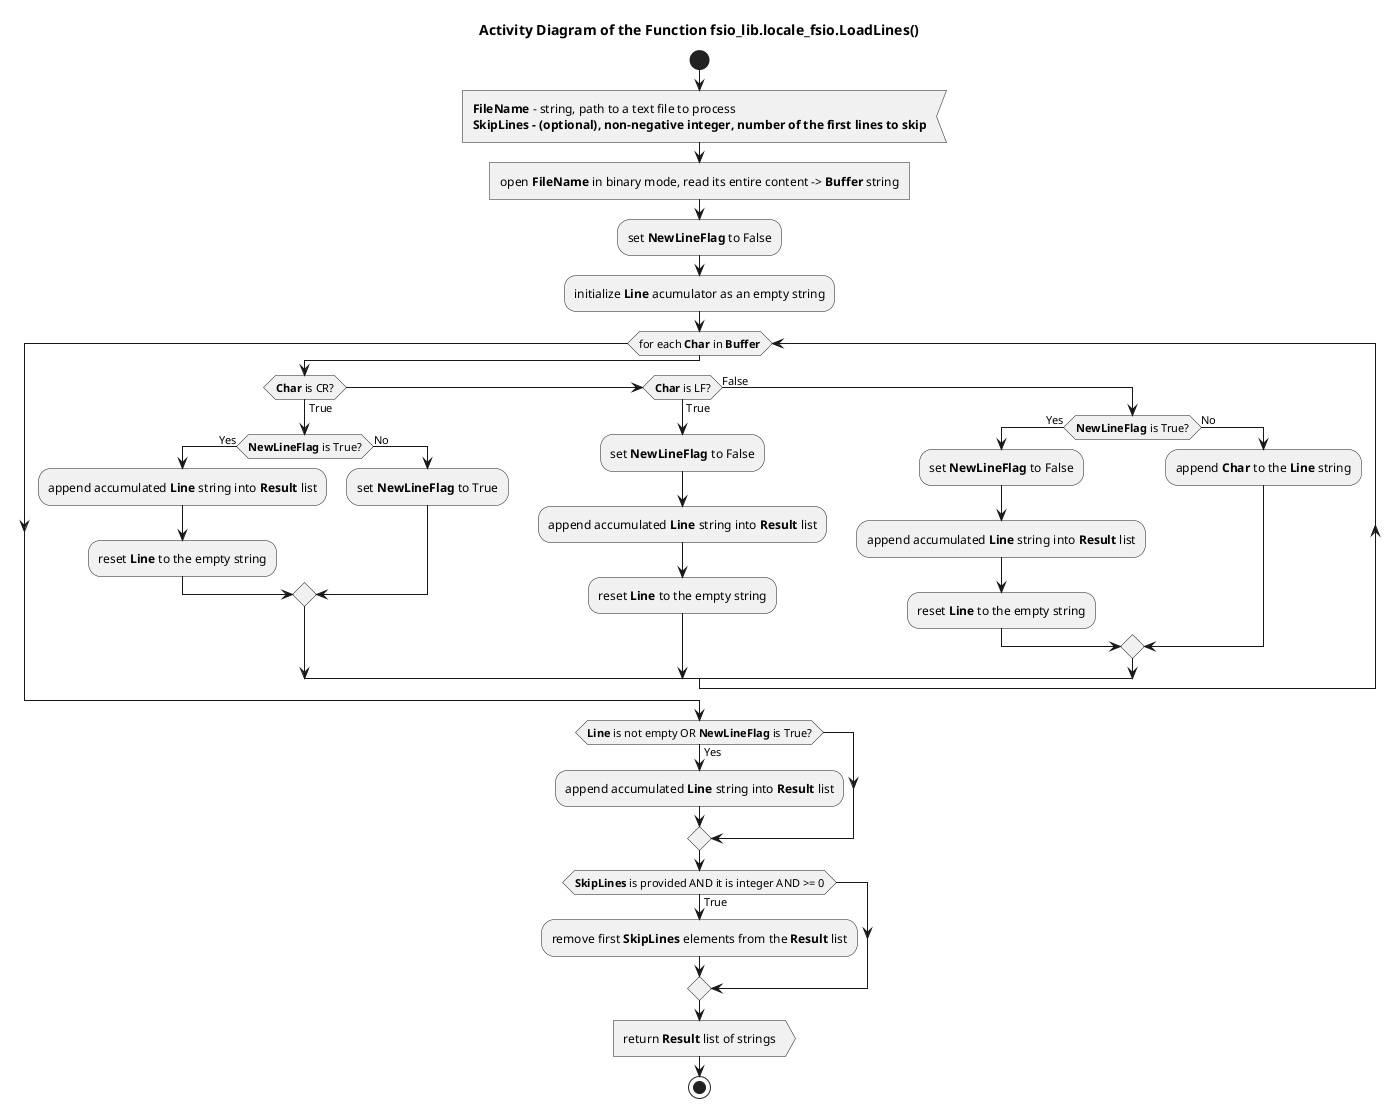 @startuml locale_fsio_load_lines

title Activity Diagram of the Function fsio_lib.locale_fsio.LoadLines()

start

:<b>FileName</b> - string, path to a text file to process
<b>SkipLines<b> - (optional), non-negative integer, number of the first lines to skip<

:open <b>FileName</b> in binary mode, read its entire content -> <b>Buffer</b> string]

:set <b>NewLineFlag</b> to False;

:initialize <b>Line</b> acumulator as an empty string;

while (for each <b>Char</b> in <b>Buffer</b>)
    if (<b>Char</b> is CR?) then (True)
        if (<b>NewLineFlag</b> is True?) then (Yes)
            :append accumulated <b>Line</b> string into <b>Result</b> list;
            
            :reset <b>Line</b> to the empty string;
        else (No)
            :set <b>NewLineFlag</b> to True;
        endif
    elseif (<b>Char</b> is LF?) then (True)
        :set <b>NewLineFlag</b> to False;
        
        :append accumulated <b>Line</b> string into <b>Result</b> list;
            
        :reset <b>Line</b> to the empty string;
    else (False)
        if (<b>NewLineFlag</b> is True?) then (Yes)
            :set <b>NewLineFlag</b> to False;
            
            :append accumulated <b>Line</b> string into <b>Result</b> list;
            
            :reset <b>Line</b> to the empty string;
        else (No)
            :append <b>Char</b> to the <b>Line</b> string;
        endif
    endif
end while

if (<b>Line</b> is not empty OR <b>NewLineFlag</b> is True?) then (Yes)
    :append accumulated <b>Line</b> string into <b>Result</b> list;
endif

if (<b>SkipLines</b> is provided AND it is integer AND >= 0) then (True)
    :remove first <b>SkipLines</b> elements from the <b>Result</b> list;
endif

:return <b>Result</b> list of strings>

stop

@enduml